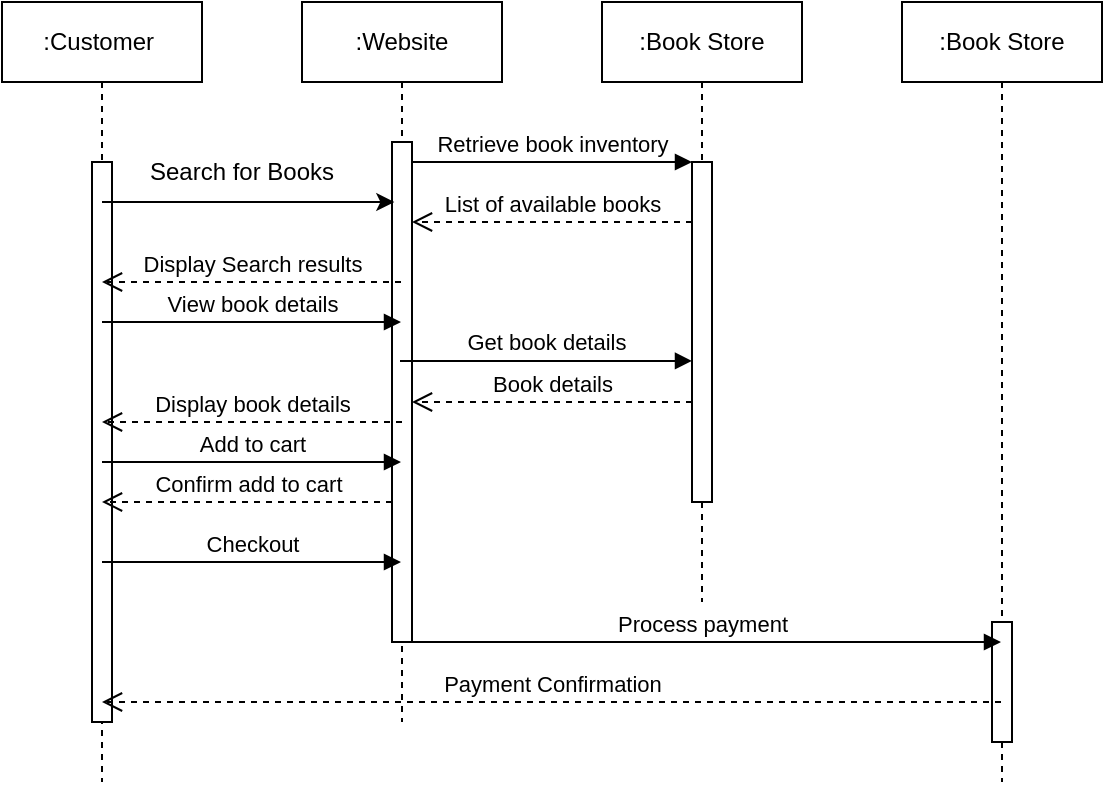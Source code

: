 <mxfile version="24.2.5" type="device">
  <diagram name="Page-1" id="2YBvvXClWsGukQMizWep">
    <mxGraphModel dx="1900" dy="557" grid="1" gridSize="10" guides="1" tooltips="1" connect="1" arrows="1" fold="1" page="1" pageScale="1" pageWidth="850" pageHeight="1100" math="0" shadow="0">
      <root>
        <mxCell id="0" />
        <mxCell id="1" parent="0" />
        <mxCell id="aM9ryv3xv72pqoxQDRHE-1" value=":Website" style="shape=umlLifeline;perimeter=lifelinePerimeter;whiteSpace=wrap;html=1;container=0;dropTarget=0;collapsible=0;recursiveResize=0;outlineConnect=0;portConstraint=eastwest;newEdgeStyle={&quot;edgeStyle&quot;:&quot;elbowEdgeStyle&quot;,&quot;elbow&quot;:&quot;vertical&quot;,&quot;curved&quot;:0,&quot;rounded&quot;:0};" parent="1" vertex="1">
          <mxGeometry x="40" y="40" width="100" height="360" as="geometry" />
        </mxCell>
        <mxCell id="aM9ryv3xv72pqoxQDRHE-2" value="" style="html=1;points=[];perimeter=orthogonalPerimeter;outlineConnect=0;targetShapes=umlLifeline;portConstraint=eastwest;newEdgeStyle={&quot;edgeStyle&quot;:&quot;elbowEdgeStyle&quot;,&quot;elbow&quot;:&quot;vertical&quot;,&quot;curved&quot;:0,&quot;rounded&quot;:0};" parent="aM9ryv3xv72pqoxQDRHE-1" vertex="1">
          <mxGeometry x="45" y="70" width="10" height="250" as="geometry" />
        </mxCell>
        <mxCell id="aM9ryv3xv72pqoxQDRHE-5" value=":Book Store" style="shape=umlLifeline;perimeter=lifelinePerimeter;whiteSpace=wrap;html=1;container=0;dropTarget=0;collapsible=0;recursiveResize=0;outlineConnect=0;portConstraint=eastwest;newEdgeStyle={&quot;edgeStyle&quot;:&quot;elbowEdgeStyle&quot;,&quot;elbow&quot;:&quot;vertical&quot;,&quot;curved&quot;:0,&quot;rounded&quot;:0};" parent="1" vertex="1">
          <mxGeometry x="190" y="40" width="100" height="300" as="geometry" />
        </mxCell>
        <mxCell id="aM9ryv3xv72pqoxQDRHE-6" value="" style="html=1;points=[];perimeter=orthogonalPerimeter;outlineConnect=0;targetShapes=umlLifeline;portConstraint=eastwest;newEdgeStyle={&quot;edgeStyle&quot;:&quot;elbowEdgeStyle&quot;,&quot;elbow&quot;:&quot;vertical&quot;,&quot;curved&quot;:0,&quot;rounded&quot;:0};" parent="aM9ryv3xv72pqoxQDRHE-5" vertex="1">
          <mxGeometry x="45" y="80" width="10" height="170" as="geometry" />
        </mxCell>
        <mxCell id="aM9ryv3xv72pqoxQDRHE-7" value="Retrieve book inventory" style="html=1;verticalAlign=bottom;endArrow=block;edgeStyle=elbowEdgeStyle;elbow=vertical;curved=0;rounded=0;" parent="1" source="aM9ryv3xv72pqoxQDRHE-2" target="aM9ryv3xv72pqoxQDRHE-6" edge="1">
          <mxGeometry relative="1" as="geometry">
            <mxPoint x="195" y="130" as="sourcePoint" />
            <Array as="points">
              <mxPoint x="180" y="120" />
            </Array>
          </mxGeometry>
        </mxCell>
        <mxCell id="aM9ryv3xv72pqoxQDRHE-8" value="List of available books" style="html=1;verticalAlign=bottom;endArrow=open;dashed=1;endSize=8;edgeStyle=elbowEdgeStyle;elbow=vertical;curved=0;rounded=0;" parent="1" source="aM9ryv3xv72pqoxQDRHE-6" target="aM9ryv3xv72pqoxQDRHE-2" edge="1">
          <mxGeometry relative="1" as="geometry">
            <mxPoint x="195" y="205" as="targetPoint" />
            <Array as="points">
              <mxPoint x="180" y="150" />
            </Array>
          </mxGeometry>
        </mxCell>
        <mxCell id="kyCDcOvZ0czLDTHodb9r-10" value=":Book Store" style="shape=umlLifeline;perimeter=lifelinePerimeter;whiteSpace=wrap;html=1;container=0;dropTarget=0;collapsible=0;recursiveResize=0;outlineConnect=0;portConstraint=eastwest;newEdgeStyle={&quot;edgeStyle&quot;:&quot;elbowEdgeStyle&quot;,&quot;elbow&quot;:&quot;vertical&quot;,&quot;curved&quot;:0,&quot;rounded&quot;:0};" vertex="1" parent="1">
          <mxGeometry x="340" y="40" width="100" height="390" as="geometry" />
        </mxCell>
        <mxCell id="kyCDcOvZ0czLDTHodb9r-11" value="" style="html=1;points=[];perimeter=orthogonalPerimeter;outlineConnect=0;targetShapes=umlLifeline;portConstraint=eastwest;newEdgeStyle={&quot;edgeStyle&quot;:&quot;elbowEdgeStyle&quot;,&quot;elbow&quot;:&quot;vertical&quot;,&quot;curved&quot;:0,&quot;rounded&quot;:0};" vertex="1" parent="kyCDcOvZ0czLDTHodb9r-10">
          <mxGeometry x="45" y="310" width="10" height="60" as="geometry" />
        </mxCell>
        <mxCell id="kyCDcOvZ0czLDTHodb9r-15" value=":Customer&amp;nbsp;" style="shape=umlLifeline;perimeter=lifelinePerimeter;whiteSpace=wrap;html=1;container=0;dropTarget=0;collapsible=0;recursiveResize=0;outlineConnect=0;portConstraint=eastwest;newEdgeStyle={&quot;edgeStyle&quot;:&quot;elbowEdgeStyle&quot;,&quot;elbow&quot;:&quot;vertical&quot;,&quot;curved&quot;:0,&quot;rounded&quot;:0};" vertex="1" parent="1">
          <mxGeometry x="-110" y="40" width="100" height="390" as="geometry" />
        </mxCell>
        <mxCell id="kyCDcOvZ0czLDTHodb9r-16" value="" style="html=1;points=[];perimeter=orthogonalPerimeter;outlineConnect=0;targetShapes=umlLifeline;portConstraint=eastwest;newEdgeStyle={&quot;edgeStyle&quot;:&quot;elbowEdgeStyle&quot;,&quot;elbow&quot;:&quot;vertical&quot;,&quot;curved&quot;:0,&quot;rounded&quot;:0};" vertex="1" parent="kyCDcOvZ0czLDTHodb9r-15">
          <mxGeometry x="45" y="80" width="10" height="280" as="geometry" />
        </mxCell>
        <mxCell id="kyCDcOvZ0czLDTHodb9r-22" value="" style="endArrow=classic;html=1;rounded=0;" edge="1" parent="1">
          <mxGeometry width="50" height="50" relative="1" as="geometry">
            <mxPoint x="-59.997" y="140" as="sourcePoint" />
            <mxPoint x="86.17" y="140" as="targetPoint" />
          </mxGeometry>
        </mxCell>
        <mxCell id="kyCDcOvZ0czLDTHodb9r-24" value="Search for Books" style="text;html=1;align=center;verticalAlign=middle;whiteSpace=wrap;rounded=0;" vertex="1" parent="1">
          <mxGeometry x="-50" y="110" width="120" height="30" as="geometry" />
        </mxCell>
        <mxCell id="kyCDcOvZ0czLDTHodb9r-26" value="Display Search results" style="html=1;verticalAlign=bottom;endArrow=open;dashed=1;endSize=8;edgeStyle=elbowEdgeStyle;elbow=vertical;curved=0;rounded=0;" edge="1" parent="1" source="aM9ryv3xv72pqoxQDRHE-1" target="kyCDcOvZ0czLDTHodb9r-15">
          <mxGeometry relative="1" as="geometry">
            <mxPoint x="105" y="290" as="targetPoint" />
            <Array as="points">
              <mxPoint x="10" y="180" />
            </Array>
            <mxPoint x="245" y="290" as="sourcePoint" />
          </mxGeometry>
        </mxCell>
        <mxCell id="kyCDcOvZ0czLDTHodb9r-27" value="View book details" style="html=1;verticalAlign=bottom;endArrow=block;edgeStyle=elbowEdgeStyle;elbow=vertical;curved=0;rounded=0;" edge="1" parent="1" source="kyCDcOvZ0czLDTHodb9r-15" target="aM9ryv3xv72pqoxQDRHE-1">
          <mxGeometry relative="1" as="geometry">
            <mxPoint x="105" y="130" as="sourcePoint" />
            <Array as="points">
              <mxPoint x="10" y="200" />
            </Array>
            <mxPoint x="245" y="130" as="targetPoint" />
          </mxGeometry>
        </mxCell>
        <mxCell id="kyCDcOvZ0czLDTHodb9r-28" value="Display book details" style="html=1;verticalAlign=bottom;endArrow=open;dashed=1;endSize=8;edgeStyle=elbowEdgeStyle;elbow=vertical;curved=0;rounded=0;" edge="1" parent="1" target="kyCDcOvZ0czLDTHodb9r-15">
          <mxGeometry relative="1" as="geometry">
            <mxPoint x="105" y="290" as="targetPoint" />
            <Array as="points">
              <mxPoint x="90" y="250" />
            </Array>
            <mxPoint x="90" y="250" as="sourcePoint" />
          </mxGeometry>
        </mxCell>
        <mxCell id="kyCDcOvZ0czLDTHodb9r-32" value="Add to cart" style="html=1;verticalAlign=bottom;endArrow=block;edgeStyle=elbowEdgeStyle;elbow=vertical;curved=0;rounded=0;" edge="1" parent="1" source="kyCDcOvZ0czLDTHodb9r-15" target="aM9ryv3xv72pqoxQDRHE-1">
          <mxGeometry relative="1" as="geometry">
            <mxPoint x="105" y="130" as="sourcePoint" />
            <Array as="points">
              <mxPoint x="10" y="270" />
            </Array>
            <mxPoint x="245" y="130" as="targetPoint" />
          </mxGeometry>
        </mxCell>
        <mxCell id="kyCDcOvZ0czLDTHodb9r-34" value="Confirm add to cart" style="html=1;verticalAlign=bottom;endArrow=open;dashed=1;endSize=8;edgeStyle=elbowEdgeStyle;elbow=vertical;curved=0;rounded=0;" edge="1" parent="1" source="aM9ryv3xv72pqoxQDRHE-2" target="kyCDcOvZ0czLDTHodb9r-15">
          <mxGeometry relative="1" as="geometry">
            <mxPoint x="-60" y="300" as="targetPoint" />
            <Array as="points">
              <mxPoint x="35" y="290" />
            </Array>
            <mxPoint x="80" y="300" as="sourcePoint" />
          </mxGeometry>
        </mxCell>
        <mxCell id="kyCDcOvZ0czLDTHodb9r-35" value="Checkout" style="html=1;verticalAlign=bottom;endArrow=block;edgeStyle=elbowEdgeStyle;elbow=vertical;curved=0;rounded=0;" edge="1" parent="1" source="kyCDcOvZ0czLDTHodb9r-15" target="aM9ryv3xv72pqoxQDRHE-1">
          <mxGeometry relative="1" as="geometry">
            <mxPoint x="105" y="130" as="sourcePoint" />
            <Array as="points">
              <mxPoint x="10" y="320" />
            </Array>
            <mxPoint x="245" y="130" as="targetPoint" />
          </mxGeometry>
        </mxCell>
        <mxCell id="kyCDcOvZ0czLDTHodb9r-36" value="Get book details" style="html=1;verticalAlign=bottom;endArrow=block;edgeStyle=elbowEdgeStyle;elbow=horizontal;curved=0;rounded=0;" edge="1" parent="1">
          <mxGeometry relative="1" as="geometry">
            <mxPoint x="89" y="219.56" as="sourcePoint" />
            <Array as="points" />
            <mxPoint x="235" y="219.449" as="targetPoint" />
          </mxGeometry>
        </mxCell>
        <mxCell id="kyCDcOvZ0czLDTHodb9r-37" value="Book details" style="html=1;verticalAlign=bottom;endArrow=open;dashed=1;endSize=8;edgeStyle=elbowEdgeStyle;elbow=vertical;curved=0;rounded=0;" edge="1" parent="1" source="aM9ryv3xv72pqoxQDRHE-6" target="aM9ryv3xv72pqoxQDRHE-2">
          <mxGeometry relative="1" as="geometry">
            <mxPoint x="105" y="160" as="targetPoint" />
            <Array as="points">
              <mxPoint x="190" y="240" />
            </Array>
            <mxPoint x="245" y="160" as="sourcePoint" />
          </mxGeometry>
        </mxCell>
        <mxCell id="kyCDcOvZ0czLDTHodb9r-39" value="Process payment" style="html=1;verticalAlign=bottom;endArrow=block;edgeStyle=elbowEdgeStyle;elbow=vertical;curved=0;rounded=0;" edge="1" parent="1" source="aM9ryv3xv72pqoxQDRHE-1" target="kyCDcOvZ0czLDTHodb9r-10">
          <mxGeometry relative="1" as="geometry">
            <mxPoint x="105" y="130" as="sourcePoint" />
            <Array as="points">
              <mxPoint x="190" y="360" />
            </Array>
            <mxPoint x="245" y="130" as="targetPoint" />
          </mxGeometry>
        </mxCell>
        <mxCell id="kyCDcOvZ0czLDTHodb9r-40" value="Payment Confirmation" style="html=1;verticalAlign=bottom;endArrow=open;dashed=1;endSize=8;edgeStyle=elbowEdgeStyle;elbow=vertical;curved=0;rounded=0;" edge="1" parent="1" source="kyCDcOvZ0czLDTHodb9r-10" target="kyCDcOvZ0czLDTHodb9r-15">
          <mxGeometry relative="1" as="geometry">
            <mxPoint x="105" y="250" as="targetPoint" />
            <Array as="points">
              <mxPoint x="190" y="390" />
            </Array>
            <mxPoint x="245" y="250" as="sourcePoint" />
          </mxGeometry>
        </mxCell>
      </root>
    </mxGraphModel>
  </diagram>
</mxfile>
